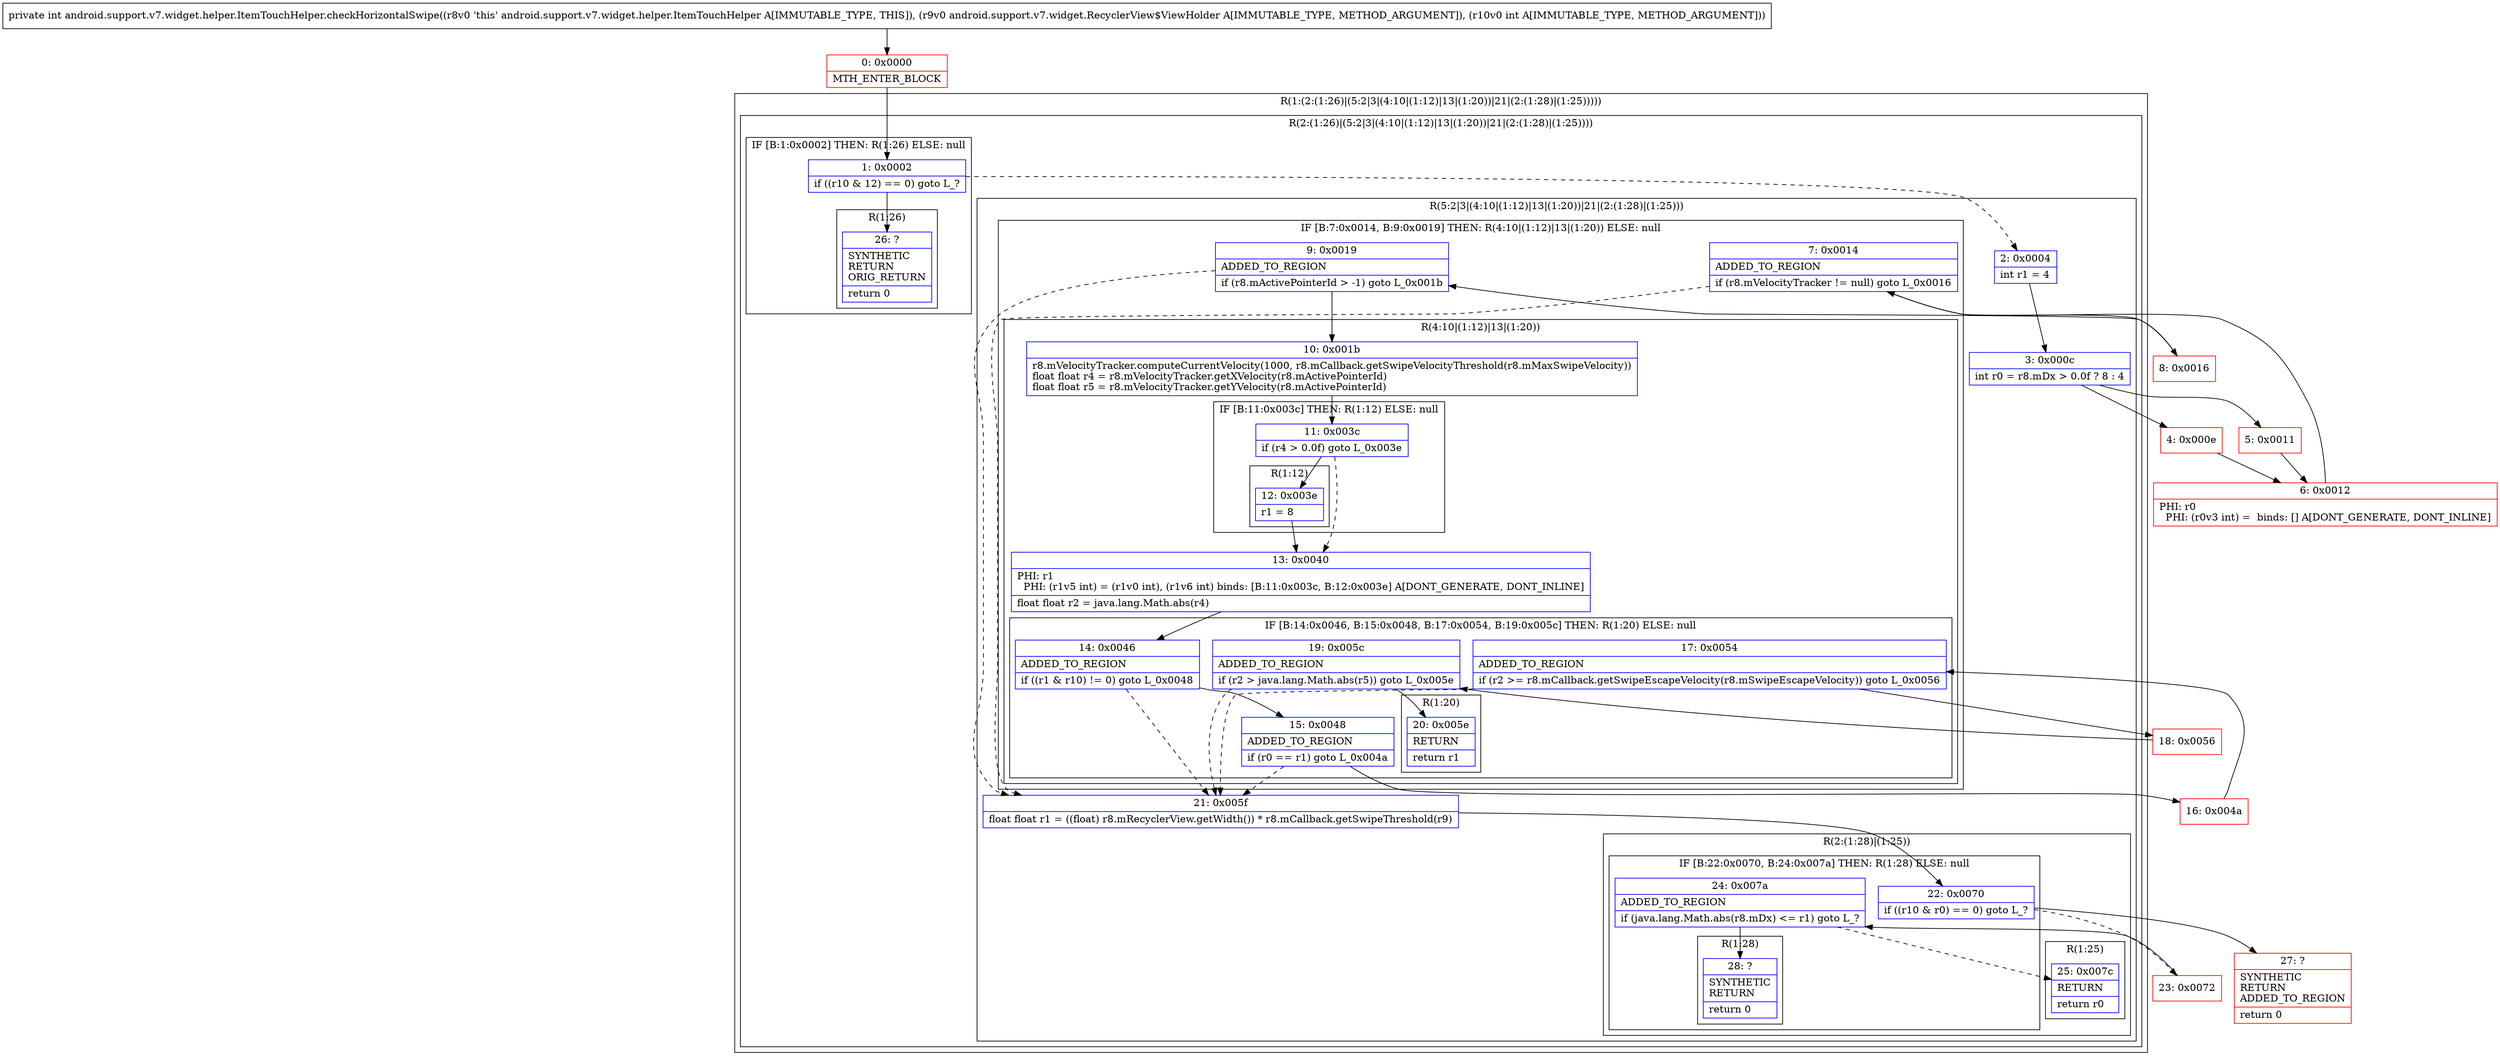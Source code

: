 digraph "CFG forandroid.support.v7.widget.helper.ItemTouchHelper.checkHorizontalSwipe(Landroid\/support\/v7\/widget\/RecyclerView$ViewHolder;I)I" {
subgraph cluster_Region_987744722 {
label = "R(1:(2:(1:26)|(5:2|3|(4:10|(1:12)|13|(1:20))|21|(2:(1:28)|(1:25)))))";
node [shape=record,color=blue];
subgraph cluster_Region_167186963 {
label = "R(2:(1:26)|(5:2|3|(4:10|(1:12)|13|(1:20))|21|(2:(1:28)|(1:25))))";
node [shape=record,color=blue];
subgraph cluster_IfRegion_1034678849 {
label = "IF [B:1:0x0002] THEN: R(1:26) ELSE: null";
node [shape=record,color=blue];
Node_1 [shape=record,label="{1\:\ 0x0002|if ((r10 & 12) == 0) goto L_?\l}"];
subgraph cluster_Region_322896903 {
label = "R(1:26)";
node [shape=record,color=blue];
Node_26 [shape=record,label="{26\:\ ?|SYNTHETIC\lRETURN\lORIG_RETURN\l|return 0\l}"];
}
}
subgraph cluster_Region_189702343 {
label = "R(5:2|3|(4:10|(1:12)|13|(1:20))|21|(2:(1:28)|(1:25)))";
node [shape=record,color=blue];
Node_2 [shape=record,label="{2\:\ 0x0004|int r1 = 4\l}"];
Node_3 [shape=record,label="{3\:\ 0x000c|int r0 = r8.mDx \> 0.0f ? 8 : 4\l}"];
subgraph cluster_IfRegion_1475006187 {
label = "IF [B:7:0x0014, B:9:0x0019] THEN: R(4:10|(1:12)|13|(1:20)) ELSE: null";
node [shape=record,color=blue];
Node_7 [shape=record,label="{7\:\ 0x0014|ADDED_TO_REGION\l|if (r8.mVelocityTracker != null) goto L_0x0016\l}"];
Node_9 [shape=record,label="{9\:\ 0x0019|ADDED_TO_REGION\l|if (r8.mActivePointerId \> \-1) goto L_0x001b\l}"];
subgraph cluster_Region_1601611098 {
label = "R(4:10|(1:12)|13|(1:20))";
node [shape=record,color=blue];
Node_10 [shape=record,label="{10\:\ 0x001b|r8.mVelocityTracker.computeCurrentVelocity(1000, r8.mCallback.getSwipeVelocityThreshold(r8.mMaxSwipeVelocity))\lfloat float r4 = r8.mVelocityTracker.getXVelocity(r8.mActivePointerId)\lfloat float r5 = r8.mVelocityTracker.getYVelocity(r8.mActivePointerId)\l}"];
subgraph cluster_IfRegion_1186128701 {
label = "IF [B:11:0x003c] THEN: R(1:12) ELSE: null";
node [shape=record,color=blue];
Node_11 [shape=record,label="{11\:\ 0x003c|if (r4 \> 0.0f) goto L_0x003e\l}"];
subgraph cluster_Region_801978435 {
label = "R(1:12)";
node [shape=record,color=blue];
Node_12 [shape=record,label="{12\:\ 0x003e|r1 = 8\l}"];
}
}
Node_13 [shape=record,label="{13\:\ 0x0040|PHI: r1 \l  PHI: (r1v5 int) = (r1v0 int), (r1v6 int) binds: [B:11:0x003c, B:12:0x003e] A[DONT_GENERATE, DONT_INLINE]\l|float float r2 = java.lang.Math.abs(r4)\l}"];
subgraph cluster_IfRegion_14847041 {
label = "IF [B:14:0x0046, B:15:0x0048, B:17:0x0054, B:19:0x005c] THEN: R(1:20) ELSE: null";
node [shape=record,color=blue];
Node_14 [shape=record,label="{14\:\ 0x0046|ADDED_TO_REGION\l|if ((r1 & r10) != 0) goto L_0x0048\l}"];
Node_15 [shape=record,label="{15\:\ 0x0048|ADDED_TO_REGION\l|if (r0 == r1) goto L_0x004a\l}"];
Node_17 [shape=record,label="{17\:\ 0x0054|ADDED_TO_REGION\l|if (r2 \>= r8.mCallback.getSwipeEscapeVelocity(r8.mSwipeEscapeVelocity)) goto L_0x0056\l}"];
Node_19 [shape=record,label="{19\:\ 0x005c|ADDED_TO_REGION\l|if (r2 \> java.lang.Math.abs(r5)) goto L_0x005e\l}"];
subgraph cluster_Region_1931302937 {
label = "R(1:20)";
node [shape=record,color=blue];
Node_20 [shape=record,label="{20\:\ 0x005e|RETURN\l|return r1\l}"];
}
}
}
}
Node_21 [shape=record,label="{21\:\ 0x005f|float float r1 = ((float) r8.mRecyclerView.getWidth()) * r8.mCallback.getSwipeThreshold(r9)\l}"];
subgraph cluster_Region_1723607439 {
label = "R(2:(1:28)|(1:25))";
node [shape=record,color=blue];
subgraph cluster_IfRegion_229348901 {
label = "IF [B:22:0x0070, B:24:0x007a] THEN: R(1:28) ELSE: null";
node [shape=record,color=blue];
Node_22 [shape=record,label="{22\:\ 0x0070|if ((r10 & r0) == 0) goto L_?\l}"];
Node_24 [shape=record,label="{24\:\ 0x007a|ADDED_TO_REGION\l|if (java.lang.Math.abs(r8.mDx) \<= r1) goto L_?\l}"];
subgraph cluster_Region_73918179 {
label = "R(1:28)";
node [shape=record,color=blue];
Node_28 [shape=record,label="{28\:\ ?|SYNTHETIC\lRETURN\l|return 0\l}"];
}
}
subgraph cluster_Region_1264761075 {
label = "R(1:25)";
node [shape=record,color=blue];
Node_25 [shape=record,label="{25\:\ 0x007c|RETURN\l|return r0\l}"];
}
}
}
}
}
Node_0 [shape=record,color=red,label="{0\:\ 0x0000|MTH_ENTER_BLOCK\l}"];
Node_4 [shape=record,color=red,label="{4\:\ 0x000e}"];
Node_5 [shape=record,color=red,label="{5\:\ 0x0011}"];
Node_6 [shape=record,color=red,label="{6\:\ 0x0012|PHI: r0 \l  PHI: (r0v3 int) =  binds: [] A[DONT_GENERATE, DONT_INLINE]\l}"];
Node_8 [shape=record,color=red,label="{8\:\ 0x0016}"];
Node_16 [shape=record,color=red,label="{16\:\ 0x004a}"];
Node_18 [shape=record,color=red,label="{18\:\ 0x0056}"];
Node_23 [shape=record,color=red,label="{23\:\ 0x0072}"];
Node_27 [shape=record,color=red,label="{27\:\ ?|SYNTHETIC\lRETURN\lADDED_TO_REGION\l|return 0\l}"];
MethodNode[shape=record,label="{private int android.support.v7.widget.helper.ItemTouchHelper.checkHorizontalSwipe((r8v0 'this' android.support.v7.widget.helper.ItemTouchHelper A[IMMUTABLE_TYPE, THIS]), (r9v0 android.support.v7.widget.RecyclerView$ViewHolder A[IMMUTABLE_TYPE, METHOD_ARGUMENT]), (r10v0 int A[IMMUTABLE_TYPE, METHOD_ARGUMENT])) }"];
MethodNode -> Node_0;
Node_1 -> Node_2[style=dashed];
Node_1 -> Node_26;
Node_2 -> Node_3;
Node_3 -> Node_4;
Node_3 -> Node_5;
Node_7 -> Node_8;
Node_7 -> Node_21[style=dashed];
Node_9 -> Node_10;
Node_9 -> Node_21[style=dashed];
Node_10 -> Node_11;
Node_11 -> Node_12;
Node_11 -> Node_13[style=dashed];
Node_12 -> Node_13;
Node_13 -> Node_14;
Node_14 -> Node_15;
Node_14 -> Node_21[style=dashed];
Node_15 -> Node_16;
Node_15 -> Node_21[style=dashed];
Node_17 -> Node_18;
Node_17 -> Node_21[style=dashed];
Node_19 -> Node_20;
Node_19 -> Node_21[style=dashed];
Node_21 -> Node_22;
Node_22 -> Node_23[style=dashed];
Node_22 -> Node_27;
Node_24 -> Node_25[style=dashed];
Node_24 -> Node_28;
Node_0 -> Node_1;
Node_4 -> Node_6;
Node_5 -> Node_6;
Node_6 -> Node_7;
Node_8 -> Node_9;
Node_16 -> Node_17;
Node_18 -> Node_19;
Node_23 -> Node_24;
}

